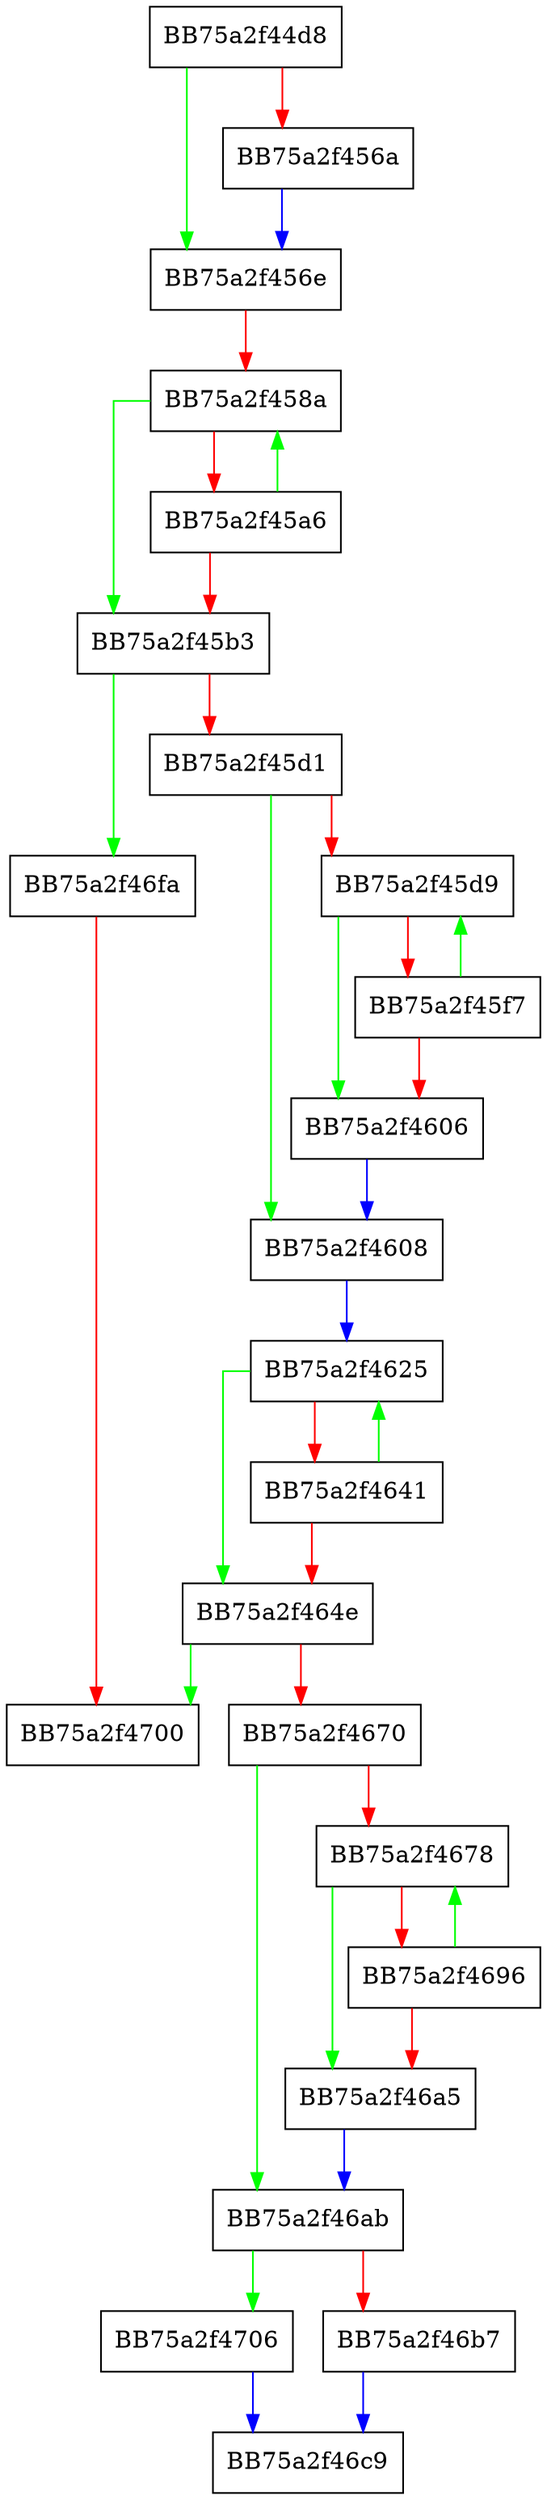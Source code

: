 digraph _Init {
  node [shape="box"];
  graph [splines=ortho];
  BB75a2f44d8 -> BB75a2f456e [color="green"];
  BB75a2f44d8 -> BB75a2f456a [color="red"];
  BB75a2f456a -> BB75a2f456e [color="blue"];
  BB75a2f456e -> BB75a2f458a [color="red"];
  BB75a2f458a -> BB75a2f45b3 [color="green"];
  BB75a2f458a -> BB75a2f45a6 [color="red"];
  BB75a2f45a6 -> BB75a2f458a [color="green"];
  BB75a2f45a6 -> BB75a2f45b3 [color="red"];
  BB75a2f45b3 -> BB75a2f46fa [color="green"];
  BB75a2f45b3 -> BB75a2f45d1 [color="red"];
  BB75a2f45d1 -> BB75a2f4608 [color="green"];
  BB75a2f45d1 -> BB75a2f45d9 [color="red"];
  BB75a2f45d9 -> BB75a2f4606 [color="green"];
  BB75a2f45d9 -> BB75a2f45f7 [color="red"];
  BB75a2f45f7 -> BB75a2f45d9 [color="green"];
  BB75a2f45f7 -> BB75a2f4606 [color="red"];
  BB75a2f4606 -> BB75a2f4608 [color="blue"];
  BB75a2f4608 -> BB75a2f4625 [color="blue"];
  BB75a2f4625 -> BB75a2f464e [color="green"];
  BB75a2f4625 -> BB75a2f4641 [color="red"];
  BB75a2f4641 -> BB75a2f4625 [color="green"];
  BB75a2f4641 -> BB75a2f464e [color="red"];
  BB75a2f464e -> BB75a2f4700 [color="green"];
  BB75a2f464e -> BB75a2f4670 [color="red"];
  BB75a2f4670 -> BB75a2f46ab [color="green"];
  BB75a2f4670 -> BB75a2f4678 [color="red"];
  BB75a2f4678 -> BB75a2f46a5 [color="green"];
  BB75a2f4678 -> BB75a2f4696 [color="red"];
  BB75a2f4696 -> BB75a2f4678 [color="green"];
  BB75a2f4696 -> BB75a2f46a5 [color="red"];
  BB75a2f46a5 -> BB75a2f46ab [color="blue"];
  BB75a2f46ab -> BB75a2f4706 [color="green"];
  BB75a2f46ab -> BB75a2f46b7 [color="red"];
  BB75a2f46b7 -> BB75a2f46c9 [color="blue"];
  BB75a2f46fa -> BB75a2f4700 [color="red"];
  BB75a2f4706 -> BB75a2f46c9 [color="blue"];
}